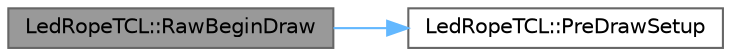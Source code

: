 digraph "LedRopeTCL::RawBeginDraw"
{
 // LATEX_PDF_SIZE
  bgcolor="transparent";
  edge [fontname=Helvetica,fontsize=10,labelfontname=Helvetica,labelfontsize=10];
  node [fontname=Helvetica,fontsize=10,shape=box,height=0.2,width=0.4];
  rankdir="LR";
  Node1 [id="Node000001",label="LedRopeTCL::RawBeginDraw",height=0.2,width=0.4,color="gray40", fillcolor="grey60", style="filled", fontcolor="black",tooltip=" "];
  Node1 -> Node2 [id="edge1_Node000001_Node000002",color="steelblue1",style="solid",tooltip=" "];
  Node2 [id="Node000002",label="LedRopeTCL::PreDrawSetup",height=0.2,width=0.4,color="grey40", fillcolor="white", style="filled",URL="$d4/df6/class_led_rope_t_c_l_a4aada290bc25e4cc5dceb5a521ed935e.html#a4aada290bc25e4cc5dceb5a521ed935e",tooltip=" "];
}
